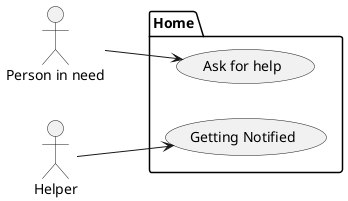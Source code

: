 @startuml
left to right direction
actor "Person in need" as p1
actor "Helper" as p2
package Home {
  usecase "Ask for help" as UC1
  usecase "Getting Notified" as UC2
}
p1 --> UC1
p2 --> UC2
@enduml